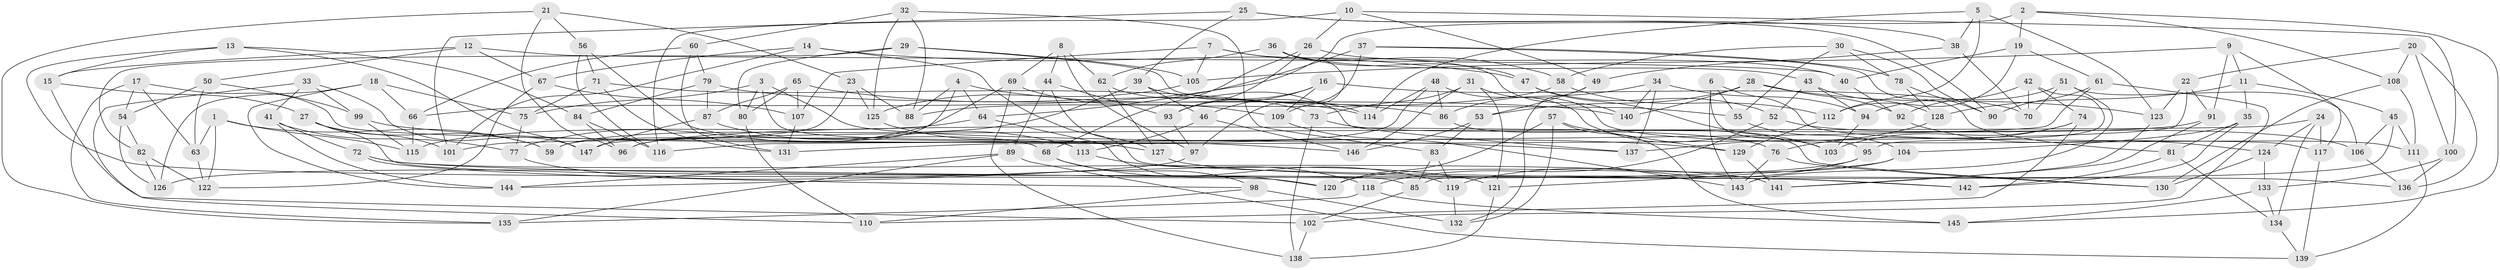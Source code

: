 // coarse degree distribution, {6: 0.5591397849462365, 4: 0.41935483870967744, 5: 0.021505376344086023}
// Generated by graph-tools (version 1.1) at 2025/42/03/06/25 10:42:17]
// undirected, 147 vertices, 294 edges
graph export_dot {
graph [start="1"]
  node [color=gray90,style=filled];
  1;
  2;
  3;
  4;
  5;
  6;
  7;
  8;
  9;
  10;
  11;
  12;
  13;
  14;
  15;
  16;
  17;
  18;
  19;
  20;
  21;
  22;
  23;
  24;
  25;
  26;
  27;
  28;
  29;
  30;
  31;
  32;
  33;
  34;
  35;
  36;
  37;
  38;
  39;
  40;
  41;
  42;
  43;
  44;
  45;
  46;
  47;
  48;
  49;
  50;
  51;
  52;
  53;
  54;
  55;
  56;
  57;
  58;
  59;
  60;
  61;
  62;
  63;
  64;
  65;
  66;
  67;
  68;
  69;
  70;
  71;
  72;
  73;
  74;
  75;
  76;
  77;
  78;
  79;
  80;
  81;
  82;
  83;
  84;
  85;
  86;
  87;
  88;
  89;
  90;
  91;
  92;
  93;
  94;
  95;
  96;
  97;
  98;
  99;
  100;
  101;
  102;
  103;
  104;
  105;
  106;
  107;
  108;
  109;
  110;
  111;
  112;
  113;
  114;
  115;
  116;
  117;
  118;
  119;
  120;
  121;
  122;
  123;
  124;
  125;
  126;
  127;
  128;
  129;
  130;
  131;
  132;
  133;
  134;
  135;
  136;
  137;
  138;
  139;
  140;
  141;
  142;
  143;
  144;
  145;
  146;
  147;
  1 -- 63;
  1 -- 115;
  1 -- 122;
  1 -- 59;
  2 -- 66;
  2 -- 19;
  2 -- 108;
  2 -- 145;
  3 -- 113;
  3 -- 75;
  3 -- 137;
  3 -- 80;
  4 -- 96;
  4 -- 64;
  4 -- 88;
  4 -- 86;
  5 -- 38;
  5 -- 114;
  5 -- 112;
  5 -- 123;
  6 -- 55;
  6 -- 95;
  6 -- 117;
  6 -- 143;
  7 -- 58;
  7 -- 105;
  7 -- 107;
  7 -- 140;
  8 -- 62;
  8 -- 97;
  8 -- 44;
  8 -- 69;
  9 -- 91;
  9 -- 117;
  9 -- 105;
  9 -- 11;
  10 -- 26;
  10 -- 49;
  10 -- 100;
  10 -- 116;
  11 -- 45;
  11 -- 35;
  11 -- 128;
  12 -- 50;
  12 -- 40;
  12 -- 67;
  12 -- 15;
  13 -- 120;
  13 -- 147;
  13 -- 84;
  13 -- 15;
  14 -- 67;
  14 -- 47;
  14 -- 142;
  14 -- 101;
  15 -- 27;
  15 -- 102;
  16 -- 46;
  16 -- 70;
  16 -- 93;
  16 -- 109;
  17 -- 146;
  17 -- 54;
  17 -- 135;
  17 -- 63;
  18 -- 75;
  18 -- 126;
  18 -- 66;
  18 -- 144;
  19 -- 112;
  19 -- 61;
  19 -- 40;
  20 -- 100;
  20 -- 108;
  20 -- 22;
  20 -- 136;
  21 -- 56;
  21 -- 96;
  21 -- 23;
  21 -- 135;
  22 -- 91;
  22 -- 123;
  22 -- 131;
  23 -- 101;
  23 -- 88;
  23 -- 125;
  24 -- 147;
  24 -- 124;
  24 -- 134;
  24 -- 117;
  25 -- 39;
  25 -- 101;
  25 -- 90;
  25 -- 38;
  26 -- 93;
  26 -- 40;
  26 -- 68;
  27 -- 85;
  27 -- 101;
  27 -- 59;
  28 -- 53;
  28 -- 140;
  28 -- 92;
  28 -- 123;
  29 -- 55;
  29 -- 80;
  29 -- 105;
  29 -- 82;
  30 -- 78;
  30 -- 55;
  30 -- 58;
  30 -- 90;
  31 -- 121;
  31 -- 73;
  31 -- 111;
  31 -- 146;
  32 -- 60;
  32 -- 125;
  32 -- 83;
  32 -- 88;
  33 -- 110;
  33 -- 147;
  33 -- 99;
  33 -- 41;
  34 -- 86;
  34 -- 140;
  34 -- 137;
  34 -- 94;
  35 -- 142;
  35 -- 81;
  35 -- 104;
  36 -- 62;
  36 -- 43;
  36 -- 109;
  36 -- 47;
  37 -- 81;
  37 -- 64;
  37 -- 97;
  37 -- 78;
  38 -- 70;
  38 -- 49;
  39 -- 59;
  39 -- 114;
  39 -- 46;
  40 -- 92;
  41 -- 144;
  41 -- 72;
  41 -- 77;
  42 -- 74;
  42 -- 95;
  42 -- 92;
  42 -- 70;
  43 -- 94;
  43 -- 52;
  43 -- 128;
  44 -- 93;
  44 -- 89;
  44 -- 127;
  45 -- 111;
  45 -- 106;
  45 -- 85;
  46 -- 146;
  46 -- 113;
  47 -- 52;
  47 -- 103;
  48 -- 86;
  48 -- 103;
  48 -- 59;
  48 -- 114;
  49 -- 132;
  49 -- 53;
  50 -- 63;
  50 -- 99;
  50 -- 54;
  51 -- 70;
  51 -- 143;
  51 -- 106;
  51 -- 94;
  52 -- 106;
  52 -- 118;
  53 -- 146;
  53 -- 83;
  54 -- 82;
  54 -- 126;
  55 -- 104;
  56 -- 71;
  56 -- 68;
  56 -- 116;
  57 -- 120;
  57 -- 145;
  57 -- 129;
  57 -- 132;
  58 -- 88;
  58 -- 112;
  60 -- 66;
  60 -- 79;
  60 -- 131;
  61 -- 90;
  61 -- 102;
  61 -- 116;
  62 -- 127;
  62 -- 137;
  63 -- 122;
  64 -- 120;
  64 -- 115;
  65 -- 114;
  65 -- 107;
  65 -- 80;
  65 -- 87;
  66 -- 115;
  67 -- 107;
  67 -- 122;
  68 -- 119;
  68 -- 98;
  69 -- 77;
  69 -- 138;
  69 -- 109;
  71 -- 131;
  71 -- 75;
  71 -- 73;
  72 -- 98;
  72 -- 142;
  72 -- 141;
  73 -- 76;
  73 -- 138;
  74 -- 76;
  74 -- 103;
  74 -- 110;
  75 -- 77;
  76 -- 130;
  76 -- 143;
  77 -- 121;
  78 -- 128;
  78 -- 90;
  79 -- 140;
  79 -- 87;
  79 -- 84;
  80 -- 110;
  81 -- 134;
  81 -- 142;
  82 -- 122;
  82 -- 126;
  83 -- 85;
  83 -- 119;
  84 -- 96;
  84 -- 116;
  85 -- 102;
  86 -- 130;
  87 -- 147;
  87 -- 113;
  89 -- 135;
  89 -- 139;
  89 -- 144;
  91 -- 96;
  91 -- 141;
  92 -- 124;
  93 -- 97;
  94 -- 103;
  95 -- 126;
  95 -- 119;
  97 -- 144;
  98 -- 132;
  98 -- 110;
  99 -- 129;
  99 -- 115;
  100 -- 133;
  100 -- 136;
  102 -- 138;
  104 -- 120;
  104 -- 121;
  105 -- 125;
  106 -- 136;
  107 -- 131;
  108 -- 130;
  108 -- 111;
  109 -- 143;
  111 -- 139;
  112 -- 129;
  113 -- 118;
  117 -- 139;
  118 -- 145;
  118 -- 135;
  119 -- 132;
  121 -- 138;
  123 -- 141;
  124 -- 133;
  124 -- 130;
  125 -- 127;
  127 -- 136;
  128 -- 137;
  129 -- 141;
  133 -- 145;
  133 -- 134;
  134 -- 139;
}
